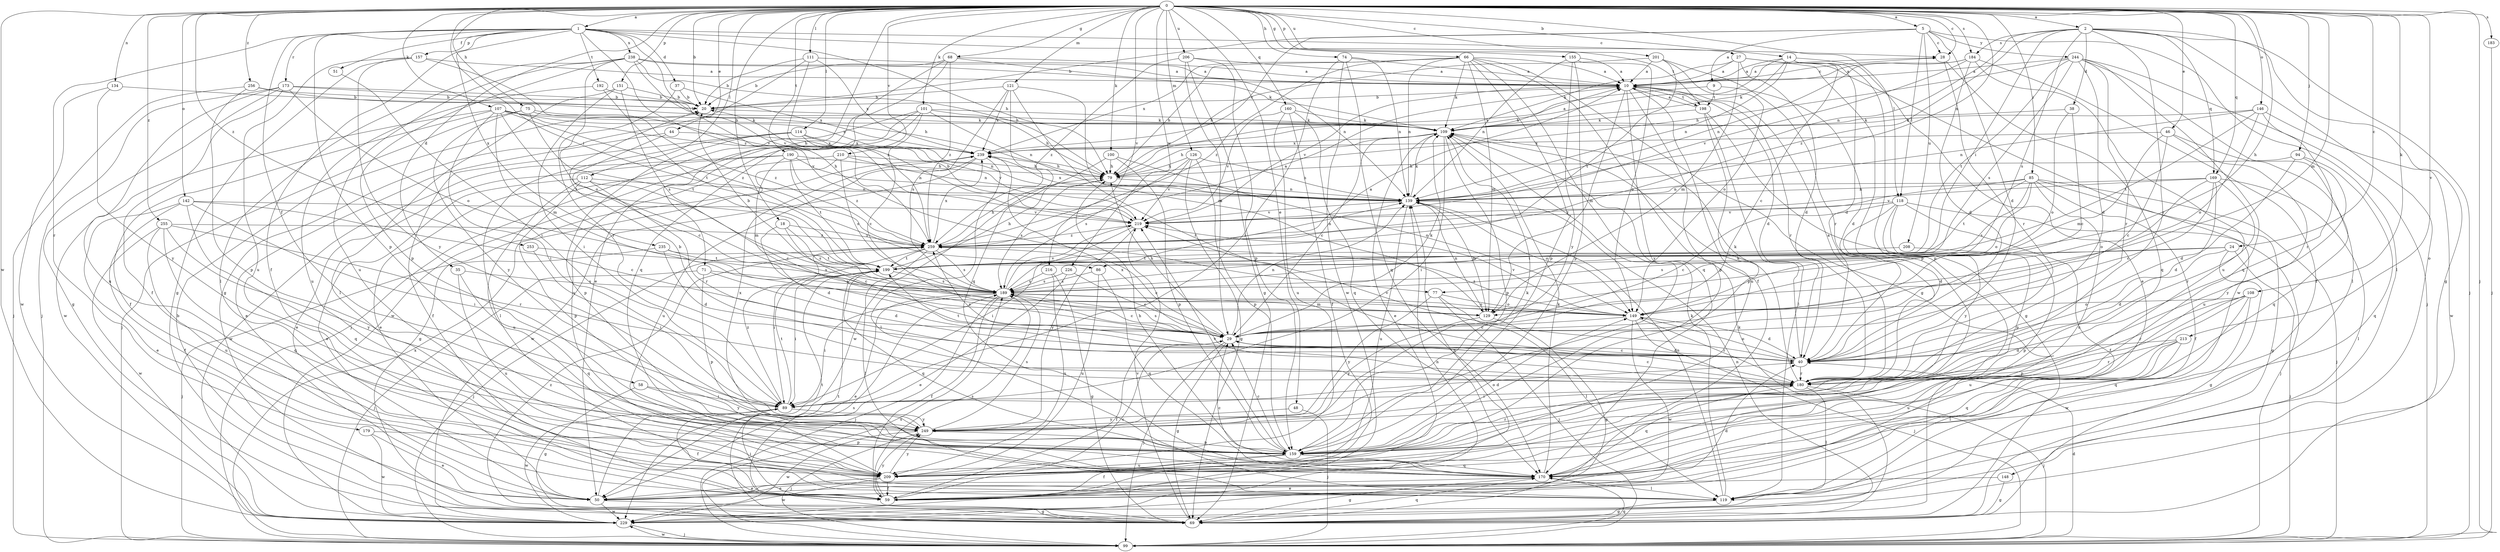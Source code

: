 strict digraph  {
0;
1;
2;
5;
9;
10;
14;
18;
20;
24;
27;
28;
29;
35;
37;
38;
40;
44;
46;
48;
50;
51;
58;
59;
66;
68;
69;
71;
74;
75;
77;
79;
85;
86;
89;
94;
99;
100;
101;
107;
108;
109;
111;
112;
114;
118;
119;
121;
126;
129;
134;
139;
142;
146;
148;
149;
151;
155;
157;
159;
160;
169;
170;
173;
179;
180;
183;
184;
189;
190;
192;
198;
199;
201;
206;
208;
209;
210;
213;
216;
219;
226;
229;
235;
238;
239;
244;
249;
253;
255;
256;
259;
0 -> 1  [label=a];
0 -> 2  [label=a];
0 -> 5  [label=a];
0 -> 14  [label=b];
0 -> 18  [label=b];
0 -> 20  [label=b];
0 -> 24  [label=c];
0 -> 27  [label=c];
0 -> 28  [label=c];
0 -> 35  [label=d];
0 -> 44  [label=e];
0 -> 46  [label=e];
0 -> 48  [label=e];
0 -> 66  [label=g];
0 -> 68  [label=g];
0 -> 71  [label=h];
0 -> 74  [label=h];
0 -> 75  [label=h];
0 -> 77  [label=h];
0 -> 85  [label=i];
0 -> 86  [label=i];
0 -> 94  [label=j];
0 -> 99  [label=j];
0 -> 100  [label=k];
0 -> 101  [label=k];
0 -> 107  [label=k];
0 -> 108  [label=k];
0 -> 111  [label=l];
0 -> 112  [label=l];
0 -> 114  [label=l];
0 -> 118  [label=l];
0 -> 121  [label=m];
0 -> 126  [label=m];
0 -> 129  [label=m];
0 -> 134  [label=n];
0 -> 139  [label=n];
0 -> 142  [label=o];
0 -> 146  [label=o];
0 -> 151  [label=p];
0 -> 155  [label=p];
0 -> 160  [label=q];
0 -> 169  [label=q];
0 -> 183  [label=s];
0 -> 184  [label=s];
0 -> 190  [label=t];
0 -> 201  [label=u];
0 -> 206  [label=u];
0 -> 210  [label=v];
0 -> 213  [label=v];
0 -> 216  [label=v];
0 -> 226  [label=w];
0 -> 229  [label=w];
0 -> 253  [label=z];
0 -> 255  [label=z];
0 -> 256  [label=z];
1 -> 28  [label=c];
1 -> 37  [label=d];
1 -> 51  [label=f];
1 -> 58  [label=f];
1 -> 59  [label=f];
1 -> 77  [label=h];
1 -> 79  [label=h];
1 -> 157  [label=p];
1 -> 159  [label=p];
1 -> 173  [label=r];
1 -> 179  [label=r];
1 -> 192  [label=t];
1 -> 198  [label=t];
1 -> 235  [label=x];
1 -> 238  [label=x];
1 -> 259  [label=z];
2 -> 38  [label=d];
2 -> 69  [label=g];
2 -> 86  [label=i];
2 -> 99  [label=j];
2 -> 139  [label=n];
2 -> 148  [label=o];
2 -> 169  [label=q];
2 -> 180  [label=r];
2 -> 184  [label=s];
2 -> 189  [label=s];
2 -> 259  [label=z];
5 -> 9  [label=a];
5 -> 20  [label=b];
5 -> 28  [label=c];
5 -> 40  [label=d];
5 -> 118  [label=l];
5 -> 119  [label=l];
5 -> 208  [label=u];
5 -> 239  [label=x];
5 -> 244  [label=y];
9 -> 40  [label=d];
9 -> 198  [label=t];
9 -> 239  [label=x];
10 -> 20  [label=b];
10 -> 28  [label=c];
10 -> 40  [label=d];
10 -> 129  [label=m];
10 -> 159  [label=p];
10 -> 180  [label=r];
10 -> 198  [label=t];
10 -> 209  [label=u];
10 -> 219  [label=v];
10 -> 249  [label=y];
14 -> 10  [label=a];
14 -> 29  [label=c];
14 -> 40  [label=d];
14 -> 50  [label=e];
14 -> 79  [label=h];
14 -> 109  [label=k];
14 -> 139  [label=n];
14 -> 159  [label=p];
18 -> 29  [label=c];
18 -> 40  [label=d];
18 -> 189  [label=s];
18 -> 259  [label=z];
20 -> 109  [label=k];
24 -> 40  [label=d];
24 -> 69  [label=g];
24 -> 99  [label=j];
24 -> 189  [label=s];
24 -> 199  [label=t];
27 -> 10  [label=a];
27 -> 40  [label=d];
27 -> 109  [label=k];
27 -> 129  [label=m];
27 -> 159  [label=p];
27 -> 229  [label=w];
28 -> 10  [label=a];
28 -> 170  [label=q];
28 -> 180  [label=r];
29 -> 40  [label=d];
29 -> 59  [label=f];
29 -> 69  [label=g];
29 -> 79  [label=h];
29 -> 99  [label=j];
29 -> 109  [label=k];
29 -> 139  [label=n];
29 -> 189  [label=s];
35 -> 170  [label=q];
35 -> 189  [label=s];
35 -> 209  [label=u];
37 -> 20  [label=b];
37 -> 180  [label=r];
37 -> 239  [label=x];
38 -> 29  [label=c];
38 -> 109  [label=k];
38 -> 149  [label=o];
40 -> 29  [label=c];
40 -> 109  [label=k];
40 -> 149  [label=o];
40 -> 180  [label=r];
40 -> 199  [label=t];
40 -> 219  [label=v];
40 -> 259  [label=z];
44 -> 29  [label=c];
44 -> 50  [label=e];
44 -> 239  [label=x];
46 -> 29  [label=c];
46 -> 129  [label=m];
46 -> 170  [label=q];
46 -> 209  [label=u];
46 -> 239  [label=x];
48 -> 99  [label=j];
48 -> 249  [label=y];
50 -> 69  [label=g];
50 -> 199  [label=t];
50 -> 229  [label=w];
51 -> 89  [label=i];
58 -> 69  [label=g];
58 -> 89  [label=i];
58 -> 249  [label=y];
59 -> 29  [label=c];
59 -> 40  [label=d];
59 -> 89  [label=i];
59 -> 139  [label=n];
59 -> 189  [label=s];
59 -> 249  [label=y];
66 -> 10  [label=a];
66 -> 59  [label=f];
66 -> 69  [label=g];
66 -> 79  [label=h];
66 -> 109  [label=k];
66 -> 129  [label=m];
66 -> 139  [label=n];
66 -> 159  [label=p];
66 -> 170  [label=q];
66 -> 239  [label=x];
66 -> 259  [label=z];
68 -> 10  [label=a];
68 -> 20  [label=b];
68 -> 50  [label=e];
68 -> 139  [label=n];
68 -> 170  [label=q];
68 -> 259  [label=z];
69 -> 20  [label=b];
69 -> 109  [label=k];
69 -> 139  [label=n];
69 -> 170  [label=q];
69 -> 189  [label=s];
69 -> 199  [label=t];
69 -> 219  [label=v];
69 -> 259  [label=z];
71 -> 40  [label=d];
71 -> 99  [label=j];
71 -> 159  [label=p];
71 -> 189  [label=s];
74 -> 10  [label=a];
74 -> 89  [label=i];
74 -> 139  [label=n];
74 -> 170  [label=q];
74 -> 229  [label=w];
75 -> 99  [label=j];
75 -> 109  [label=k];
75 -> 199  [label=t];
75 -> 249  [label=y];
75 -> 259  [label=z];
77 -> 99  [label=j];
77 -> 119  [label=l];
77 -> 149  [label=o];
77 -> 249  [label=y];
79 -> 139  [label=n];
79 -> 189  [label=s];
85 -> 59  [label=f];
85 -> 69  [label=g];
85 -> 99  [label=j];
85 -> 139  [label=n];
85 -> 149  [label=o];
85 -> 189  [label=s];
85 -> 199  [label=t];
85 -> 209  [label=u];
85 -> 259  [label=z];
86 -> 170  [label=q];
86 -> 189  [label=s];
86 -> 209  [label=u];
89 -> 40  [label=d];
89 -> 59  [label=f];
89 -> 199  [label=t];
89 -> 229  [label=w];
89 -> 249  [label=y];
89 -> 259  [label=z];
94 -> 40  [label=d];
94 -> 79  [label=h];
94 -> 170  [label=q];
94 -> 249  [label=y];
99 -> 40  [label=d];
99 -> 170  [label=q];
99 -> 189  [label=s];
99 -> 229  [label=w];
99 -> 239  [label=x];
100 -> 79  [label=h];
100 -> 149  [label=o];
100 -> 159  [label=p];
100 -> 229  [label=w];
101 -> 29  [label=c];
101 -> 79  [label=h];
101 -> 99  [label=j];
101 -> 109  [label=k];
101 -> 139  [label=n];
101 -> 209  [label=u];
101 -> 229  [label=w];
107 -> 59  [label=f];
107 -> 89  [label=i];
107 -> 109  [label=k];
107 -> 129  [label=m];
107 -> 199  [label=t];
107 -> 219  [label=v];
107 -> 229  [label=w];
107 -> 239  [label=x];
107 -> 259  [label=z];
108 -> 149  [label=o];
108 -> 159  [label=p];
108 -> 170  [label=q];
108 -> 180  [label=r];
108 -> 209  [label=u];
108 -> 229  [label=w];
109 -> 10  [label=a];
109 -> 29  [label=c];
109 -> 50  [label=e];
109 -> 79  [label=h];
109 -> 89  [label=i];
109 -> 159  [label=p];
109 -> 239  [label=x];
111 -> 10  [label=a];
111 -> 20  [label=b];
111 -> 69  [label=g];
111 -> 239  [label=x];
111 -> 259  [label=z];
112 -> 29  [label=c];
112 -> 50  [label=e];
112 -> 139  [label=n];
112 -> 159  [label=p];
112 -> 180  [label=r];
112 -> 209  [label=u];
114 -> 59  [label=f];
114 -> 119  [label=l];
114 -> 139  [label=n];
114 -> 159  [label=p];
114 -> 219  [label=v];
114 -> 239  [label=x];
118 -> 29  [label=c];
118 -> 40  [label=d];
118 -> 59  [label=f];
118 -> 99  [label=j];
118 -> 159  [label=p];
118 -> 219  [label=v];
118 -> 249  [label=y];
119 -> 69  [label=g];
119 -> 109  [label=k];
119 -> 139  [label=n];
121 -> 20  [label=b];
121 -> 129  [label=m];
121 -> 170  [label=q];
121 -> 180  [label=r];
121 -> 189  [label=s];
121 -> 239  [label=x];
126 -> 69  [label=g];
126 -> 79  [label=h];
126 -> 139  [label=n];
126 -> 159  [label=p];
126 -> 189  [label=s];
126 -> 219  [label=v];
129 -> 69  [label=g];
129 -> 139  [label=n];
129 -> 249  [label=y];
134 -> 20  [label=b];
134 -> 229  [label=w];
134 -> 249  [label=y];
139 -> 109  [label=k];
139 -> 129  [label=m];
139 -> 149  [label=o];
139 -> 209  [label=u];
139 -> 219  [label=v];
139 -> 239  [label=x];
142 -> 29  [label=c];
142 -> 50  [label=e];
142 -> 59  [label=f];
142 -> 89  [label=i];
142 -> 170  [label=q];
142 -> 219  [label=v];
146 -> 109  [label=k];
146 -> 139  [label=n];
146 -> 149  [label=o];
146 -> 180  [label=r];
146 -> 199  [label=t];
146 -> 229  [label=w];
148 -> 50  [label=e];
148 -> 69  [label=g];
149 -> 29  [label=c];
149 -> 40  [label=d];
149 -> 99  [label=j];
149 -> 180  [label=r];
149 -> 219  [label=v];
149 -> 229  [label=w];
149 -> 259  [label=z];
151 -> 20  [label=b];
151 -> 89  [label=i];
151 -> 119  [label=l];
151 -> 189  [label=s];
155 -> 10  [label=a];
155 -> 139  [label=n];
155 -> 149  [label=o];
155 -> 159  [label=p];
155 -> 249  [label=y];
157 -> 10  [label=a];
157 -> 69  [label=g];
157 -> 209  [label=u];
157 -> 219  [label=v];
157 -> 249  [label=y];
159 -> 29  [label=c];
159 -> 59  [label=f];
159 -> 79  [label=h];
159 -> 109  [label=k];
159 -> 149  [label=o];
159 -> 170  [label=q];
159 -> 180  [label=r];
159 -> 209  [label=u];
159 -> 219  [label=v];
160 -> 59  [label=f];
160 -> 109  [label=k];
160 -> 170  [label=q];
160 -> 209  [label=u];
160 -> 219  [label=v];
169 -> 29  [label=c];
169 -> 40  [label=d];
169 -> 119  [label=l];
169 -> 139  [label=n];
169 -> 149  [label=o];
169 -> 180  [label=r];
169 -> 219  [label=v];
170 -> 29  [label=c];
170 -> 50  [label=e];
170 -> 69  [label=g];
170 -> 109  [label=k];
170 -> 119  [label=l];
173 -> 20  [label=b];
173 -> 59  [label=f];
173 -> 69  [label=g];
173 -> 79  [label=h];
173 -> 99  [label=j];
173 -> 149  [label=o];
173 -> 209  [label=u];
179 -> 50  [label=e];
179 -> 159  [label=p];
179 -> 229  [label=w];
180 -> 10  [label=a];
180 -> 20  [label=b];
180 -> 29  [label=c];
180 -> 89  [label=i];
180 -> 99  [label=j];
180 -> 109  [label=k];
180 -> 119  [label=l];
180 -> 170  [label=q];
180 -> 239  [label=x];
183 -> 99  [label=j];
184 -> 10  [label=a];
184 -> 40  [label=d];
184 -> 59  [label=f];
184 -> 139  [label=n];
184 -> 209  [label=u];
184 -> 219  [label=v];
189 -> 10  [label=a];
189 -> 20  [label=b];
189 -> 29  [label=c];
189 -> 50  [label=e];
189 -> 59  [label=f];
189 -> 89  [label=i];
189 -> 99  [label=j];
189 -> 129  [label=m];
189 -> 149  [label=o];
189 -> 219  [label=v];
190 -> 50  [label=e];
190 -> 79  [label=h];
190 -> 129  [label=m];
190 -> 139  [label=n];
190 -> 199  [label=t];
190 -> 229  [label=w];
190 -> 259  [label=z];
192 -> 20  [label=b];
192 -> 199  [label=t];
192 -> 209  [label=u];
198 -> 10  [label=a];
198 -> 69  [label=g];
198 -> 109  [label=k];
198 -> 119  [label=l];
198 -> 159  [label=p];
199 -> 79  [label=h];
199 -> 89  [label=i];
199 -> 170  [label=q];
199 -> 189  [label=s];
201 -> 10  [label=a];
201 -> 79  [label=h];
201 -> 149  [label=o];
201 -> 180  [label=r];
201 -> 199  [label=t];
206 -> 10  [label=a];
206 -> 29  [label=c];
206 -> 69  [label=g];
206 -> 159  [label=p];
206 -> 259  [label=z];
208 -> 159  [label=p];
208 -> 199  [label=t];
209 -> 50  [label=e];
209 -> 59  [label=f];
209 -> 229  [label=w];
209 -> 249  [label=y];
210 -> 50  [label=e];
210 -> 69  [label=g];
210 -> 79  [label=h];
210 -> 139  [label=n];
210 -> 189  [label=s];
213 -> 40  [label=d];
213 -> 119  [label=l];
213 -> 170  [label=q];
213 -> 180  [label=r];
213 -> 209  [label=u];
216 -> 69  [label=g];
216 -> 189  [label=s];
216 -> 209  [label=u];
219 -> 20  [label=b];
219 -> 89  [label=i];
219 -> 249  [label=y];
219 -> 259  [label=z];
226 -> 29  [label=c];
226 -> 50  [label=e];
226 -> 189  [label=s];
229 -> 99  [label=j];
229 -> 139  [label=n];
235 -> 40  [label=d];
235 -> 99  [label=j];
235 -> 189  [label=s];
235 -> 199  [label=t];
238 -> 10  [label=a];
238 -> 79  [label=h];
238 -> 109  [label=k];
238 -> 119  [label=l];
238 -> 149  [label=o];
238 -> 159  [label=p];
238 -> 209  [label=u];
238 -> 219  [label=v];
239 -> 79  [label=h];
239 -> 119  [label=l];
239 -> 209  [label=u];
239 -> 229  [label=w];
244 -> 10  [label=a];
244 -> 40  [label=d];
244 -> 79  [label=h];
244 -> 99  [label=j];
244 -> 119  [label=l];
244 -> 170  [label=q];
244 -> 180  [label=r];
244 -> 189  [label=s];
244 -> 199  [label=t];
249 -> 99  [label=j];
249 -> 159  [label=p];
249 -> 189  [label=s];
249 -> 229  [label=w];
249 -> 239  [label=x];
253 -> 89  [label=i];
253 -> 199  [label=t];
255 -> 170  [label=q];
255 -> 180  [label=r];
255 -> 209  [label=u];
255 -> 229  [label=w];
255 -> 249  [label=y];
255 -> 259  [label=z];
256 -> 20  [label=b];
256 -> 99  [label=j];
256 -> 109  [label=k];
256 -> 159  [label=p];
259 -> 10  [label=a];
259 -> 29  [label=c];
259 -> 79  [label=h];
259 -> 89  [label=i];
259 -> 99  [label=j];
259 -> 119  [label=l];
259 -> 139  [label=n];
259 -> 189  [label=s];
259 -> 199  [label=t];
259 -> 239  [label=x];
}
